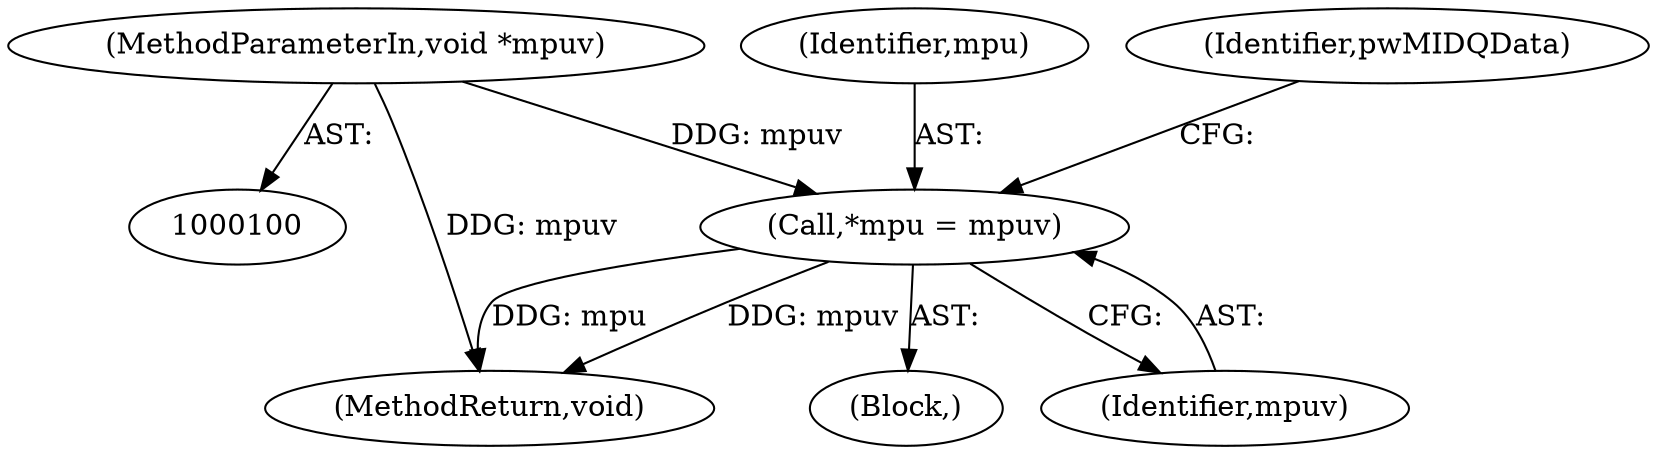 digraph "0_linux_20e2b791796bd68816fa115f12be5320de2b8021@pointer" {
"1000101" [label="(MethodParameterIn,void *mpuv)"];
"1000105" [label="(Call,*mpu = mpuv)"];
"1000101" [label="(MethodParameterIn,void *mpuv)"];
"1000218" [label="(MethodReturn,void)"];
"1000106" [label="(Identifier,mpu)"];
"1000110" [label="(Identifier,pwMIDQData)"];
"1000102" [label="(Block,)"];
"1000105" [label="(Call,*mpu = mpuv)"];
"1000107" [label="(Identifier,mpuv)"];
"1000101" -> "1000100"  [label="AST: "];
"1000101" -> "1000218"  [label="DDG: mpuv"];
"1000101" -> "1000105"  [label="DDG: mpuv"];
"1000105" -> "1000102"  [label="AST: "];
"1000105" -> "1000107"  [label="CFG: "];
"1000106" -> "1000105"  [label="AST: "];
"1000107" -> "1000105"  [label="AST: "];
"1000110" -> "1000105"  [label="CFG: "];
"1000105" -> "1000218"  [label="DDG: mpuv"];
"1000105" -> "1000218"  [label="DDG: mpu"];
}
